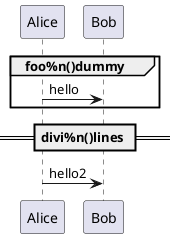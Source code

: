 {
  "sha1": "as68hxpeano3ssrs3j8m7s2oeoot9ho",
  "insertion": {
    "when": "2024-05-30T20:48:21.942Z",
    "user": "plantuml@gmail.com"
  }
}
@startuml
group foo%n()dummy
Alice->Bob : hello
end group
== divi%n()lines ==
Alice->Bob : hello2

@enduml
